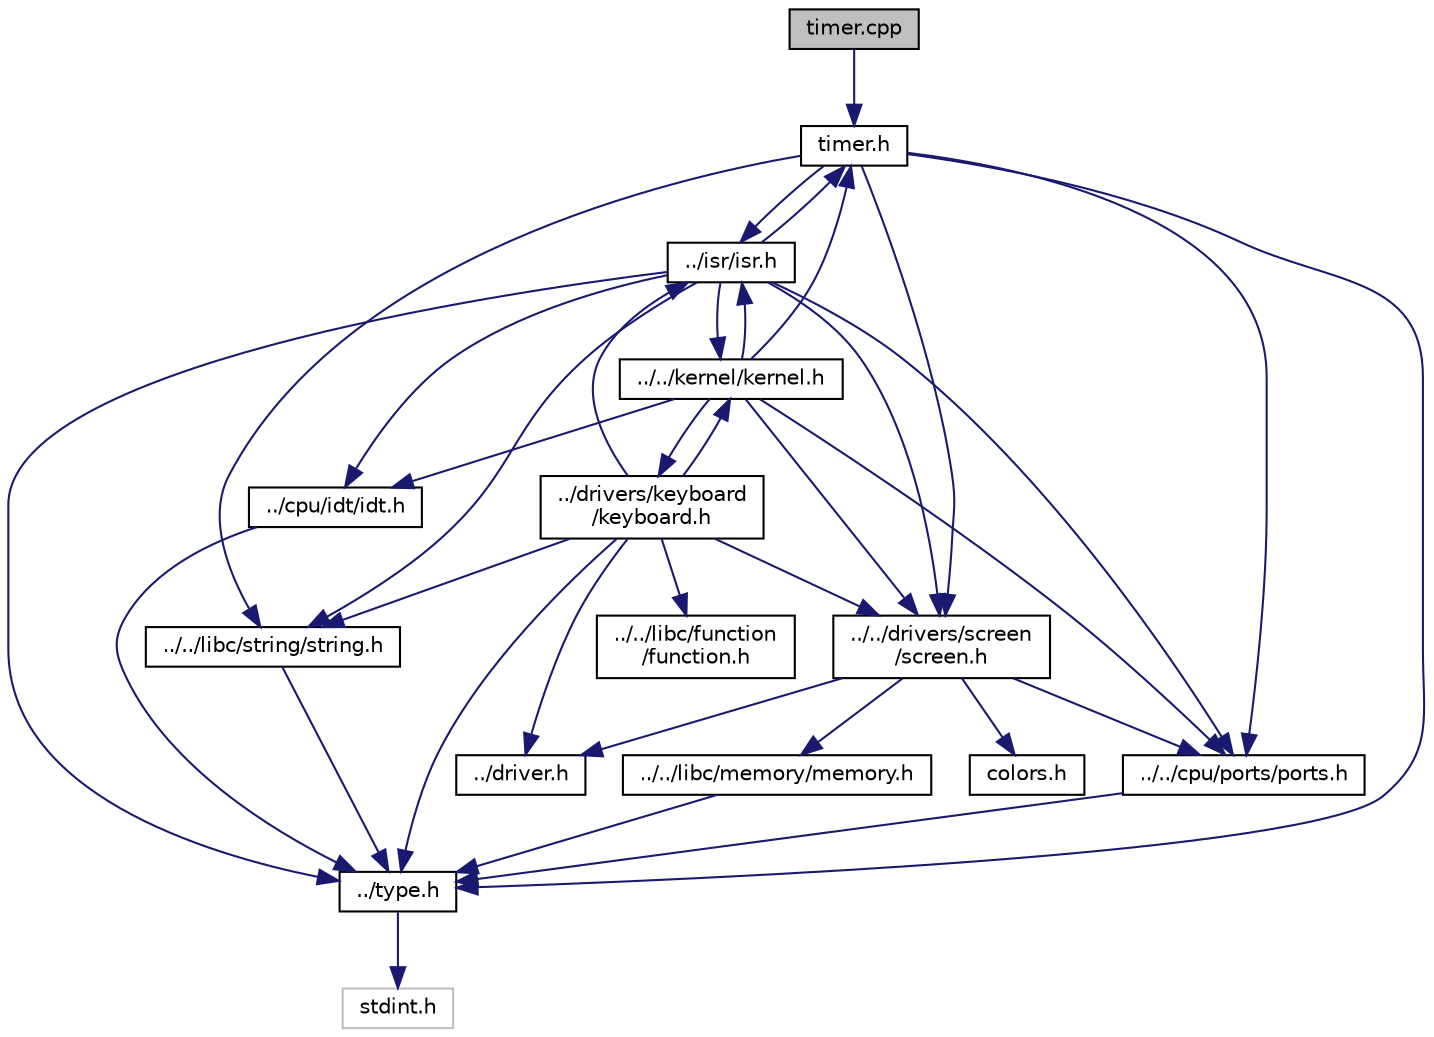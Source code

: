 digraph "timer.cpp"
{
  edge [fontname="Helvetica",fontsize="10",labelfontname="Helvetica",labelfontsize="10"];
  node [fontname="Helvetica",fontsize="10",shape=record];
  Node0 [label="timer.cpp",height=0.2,width=0.4,color="black", fillcolor="grey75", style="filled", fontcolor="black"];
  Node0 -> Node1 [color="midnightblue",fontsize="10",style="solid",fontname="Helvetica"];
  Node1 [label="timer.h",height=0.2,width=0.4,color="black", fillcolor="white", style="filled",URL="$timer_8h.html",tooltip="CPU Timer header file. Provides a class to access the timer on the CPU. "];
  Node1 -> Node2 [color="midnightblue",fontsize="10",style="solid",fontname="Helvetica"];
  Node2 [label="../../drivers/screen\l/screen.h",height=0.2,width=0.4,color="black", fillcolor="white", style="filled",URL="$screen_8h.html",tooltip="Screen driver header file. Provides a class for printing and interacting with video memory..."];
  Node2 -> Node3 [color="midnightblue",fontsize="10",style="solid",fontname="Helvetica"];
  Node3 [label="../../cpu/ports/ports.h",height=0.2,width=0.4,color="black", fillcolor="white", style="filled",URL="$ports_8h.html",tooltip="Ports header file. Provides a class for getting and setting values at different ports. "];
  Node3 -> Node4 [color="midnightblue",fontsize="10",style="solid",fontname="Helvetica"];
  Node4 [label="../type.h",height=0.2,width=0.4,color="black", fillcolor="white", style="filled",URL="$type_8h.html",tooltip="Defines various special types and includes stdint.h. "];
  Node4 -> Node5 [color="midnightblue",fontsize="10",style="solid",fontname="Helvetica"];
  Node5 [label="stdint.h",height=0.2,width=0.4,color="grey75", fillcolor="white", style="filled"];
  Node2 -> Node6 [color="midnightblue",fontsize="10",style="solid",fontname="Helvetica"];
  Node6 [label="../../libc/memory/memory.h",height=0.2,width=0.4,color="black", fillcolor="white", style="filled",URL="$memory_8h.html",tooltip="Memory library header file. "];
  Node6 -> Node4 [color="midnightblue",fontsize="10",style="solid",fontname="Helvetica"];
  Node2 -> Node7 [color="midnightblue",fontsize="10",style="solid",fontname="Helvetica"];
  Node7 [label="../driver.h",height=0.2,width=0.4,color="black", fillcolor="white", style="filled",URL="$driver_8h.html",tooltip="Driver header file. "];
  Node2 -> Node8 [color="midnightblue",fontsize="10",style="solid",fontname="Helvetica"];
  Node8 [label="colors.h",height=0.2,width=0.4,color="black", fillcolor="white", style="filled",URL="$colors_8h.html",tooltip="Colors header file. All terminal color constants are defined here. "];
  Node1 -> Node9 [color="midnightblue",fontsize="10",style="solid",fontname="Helvetica"];
  Node9 [label="../../libc/string/string.h",height=0.2,width=0.4,color="black", fillcolor="white", style="filled",URL="$string_8h.html",tooltip="String library header file. "];
  Node9 -> Node4 [color="midnightblue",fontsize="10",style="solid",fontname="Helvetica"];
  Node1 -> Node10 [color="midnightblue",fontsize="10",style="solid",fontname="Helvetica"];
  Node10 [label="../isr/isr.h",height=0.2,width=0.4,color="black", fillcolor="white", style="filled",URL="$isr_8h.html",tooltip="Interrupt Service Routine header file. Provides a class to reference all interrupt registers and perf..."];
  Node10 -> Node2 [color="midnightblue",fontsize="10",style="solid",fontname="Helvetica"];
  Node10 -> Node11 [color="midnightblue",fontsize="10",style="solid",fontname="Helvetica"];
  Node11 [label="../../kernel/kernel.h",height=0.2,width=0.4,color="black", fillcolor="white", style="filled",URL="$kernel_8h.html",tooltip="Kernel header file. "];
  Node11 -> Node12 [color="midnightblue",fontsize="10",style="solid",fontname="Helvetica"];
  Node12 [label="../cpu/idt/idt.h",height=0.2,width=0.4,color="black", fillcolor="white", style="filled",URL="$idt_8h.html",tooltip="Interrupt Descriptor Table header file. Provides a class for setting up the IDT for interrupts..."];
  Node12 -> Node4 [color="midnightblue",fontsize="10",style="solid",fontname="Helvetica"];
  Node11 -> Node10 [color="midnightblue",fontsize="10",style="solid",fontname="Helvetica"];
  Node11 -> Node3 [color="midnightblue",fontsize="10",style="solid",fontname="Helvetica"];
  Node11 -> Node1 [color="midnightblue",fontsize="10",style="solid",fontname="Helvetica"];
  Node11 -> Node13 [color="midnightblue",fontsize="10",style="solid",fontname="Helvetica"];
  Node13 [label="../drivers/keyboard\l/keyboard.h",height=0.2,width=0.4,color="black", fillcolor="white", style="filled",URL="$keyboard_8h.html",tooltip="Keyboard driver header file. Provides a class for translating scancodes to printable characters and p..."];
  Node13 -> Node10 [color="midnightblue",fontsize="10",style="solid",fontname="Helvetica"];
  Node13 -> Node4 [color="midnightblue",fontsize="10",style="solid",fontname="Helvetica"];
  Node13 -> Node11 [color="midnightblue",fontsize="10",style="solid",fontname="Helvetica"];
  Node13 -> Node14 [color="midnightblue",fontsize="10",style="solid",fontname="Helvetica"];
  Node14 [label="../../libc/function\l/function.h",height=0.2,width=0.4,color="black", fillcolor="white", style="filled",URL="$function_8h.html",tooltip="Defines a \"function\" that allows us to suppress unused variable errors. "];
  Node13 -> Node9 [color="midnightblue",fontsize="10",style="solid",fontname="Helvetica"];
  Node13 -> Node7 [color="midnightblue",fontsize="10",style="solid",fontname="Helvetica"];
  Node13 -> Node2 [color="midnightblue",fontsize="10",style="solid",fontname="Helvetica"];
  Node11 -> Node2 [color="midnightblue",fontsize="10",style="solid",fontname="Helvetica"];
  Node10 -> Node9 [color="midnightblue",fontsize="10",style="solid",fontname="Helvetica"];
  Node10 -> Node12 [color="midnightblue",fontsize="10",style="solid",fontname="Helvetica"];
  Node10 -> Node3 [color="midnightblue",fontsize="10",style="solid",fontname="Helvetica"];
  Node10 -> Node1 [color="midnightblue",fontsize="10",style="solid",fontname="Helvetica"];
  Node10 -> Node4 [color="midnightblue",fontsize="10",style="solid",fontname="Helvetica"];
  Node1 -> Node3 [color="midnightblue",fontsize="10",style="solid",fontname="Helvetica"];
  Node1 -> Node4 [color="midnightblue",fontsize="10",style="solid",fontname="Helvetica"];
}
